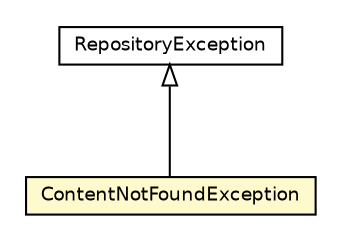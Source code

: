 #!/usr/local/bin/dot
#
# Class diagram 
# Generated by UmlGraph version 4.6 (http://www.spinellis.gr/sw/umlgraph)
#

digraph G {
	edge [fontname="Helvetica",fontsize=10,labelfontname="Helvetica",labelfontsize=10];
	node [fontname="Helvetica",fontsize=10,shape=plaintext];
	// org.apache.maven.archiva.repository.RepositoryException
	c63969 [label=<<table border="0" cellborder="1" cellspacing="0" cellpadding="2" port="p" href="./RepositoryException.html">
		<tr><td><table border="0" cellspacing="0" cellpadding="1">
			<tr><td> RepositoryException </td></tr>
		</table></td></tr>
		</table>>, fontname="Helvetica", fontcolor="black", fontsize=9.0];
	// org.apache.maven.archiva.repository.ContentNotFoundException
	c63973 [label=<<table border="0" cellborder="1" cellspacing="0" cellpadding="2" port="p" bgcolor="lemonChiffon" href="./ContentNotFoundException.html">
		<tr><td><table border="0" cellspacing="0" cellpadding="1">
			<tr><td> ContentNotFoundException </td></tr>
		</table></td></tr>
		</table>>, fontname="Helvetica", fontcolor="black", fontsize=9.0];
	//org.apache.maven.archiva.repository.ContentNotFoundException extends org.apache.maven.archiva.repository.RepositoryException
	c63969:p -> c63973:p [dir=back,arrowtail=empty];
}

